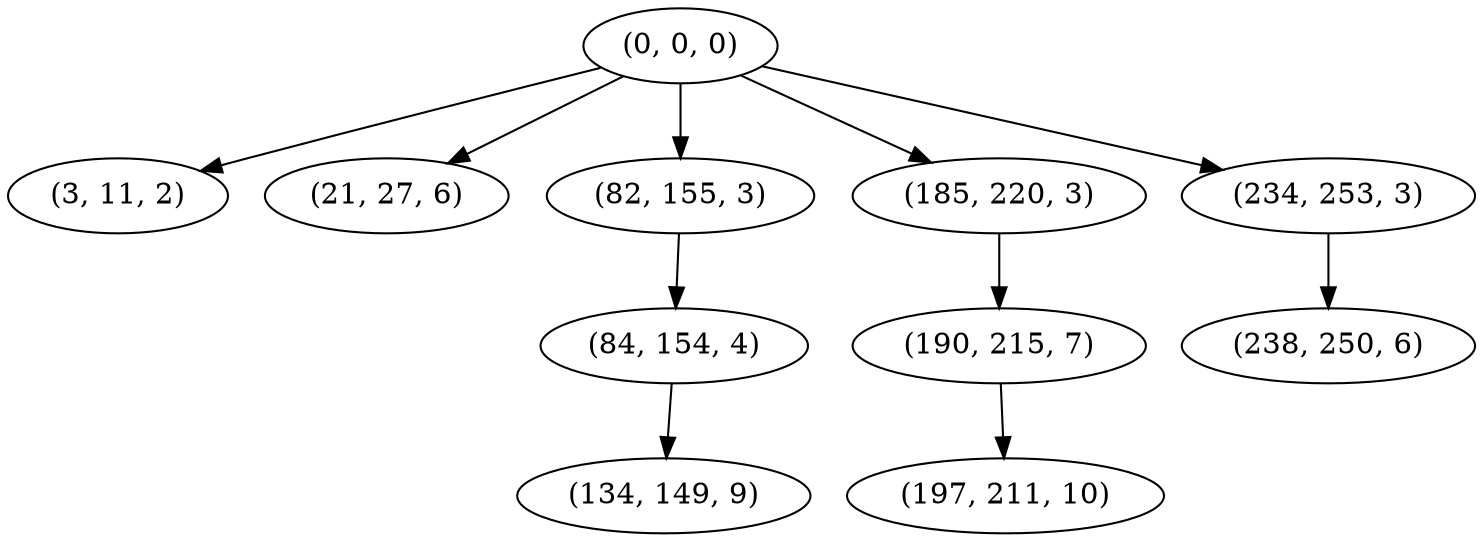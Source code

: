 digraph tree {
    "(0, 0, 0)";
    "(3, 11, 2)";
    "(21, 27, 6)";
    "(82, 155, 3)";
    "(84, 154, 4)";
    "(134, 149, 9)";
    "(185, 220, 3)";
    "(190, 215, 7)";
    "(197, 211, 10)";
    "(234, 253, 3)";
    "(238, 250, 6)";
    "(0, 0, 0)" -> "(3, 11, 2)";
    "(0, 0, 0)" -> "(21, 27, 6)";
    "(0, 0, 0)" -> "(82, 155, 3)";
    "(0, 0, 0)" -> "(185, 220, 3)";
    "(0, 0, 0)" -> "(234, 253, 3)";
    "(82, 155, 3)" -> "(84, 154, 4)";
    "(84, 154, 4)" -> "(134, 149, 9)";
    "(185, 220, 3)" -> "(190, 215, 7)";
    "(190, 215, 7)" -> "(197, 211, 10)";
    "(234, 253, 3)" -> "(238, 250, 6)";
}
